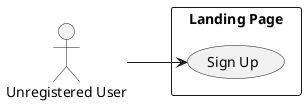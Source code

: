 @startuml
left to right direction
actor "Unregistered User" as user

rectangle "Landing Page" {
  usecase "Sign Up" as UC1
}

user --> UC1

@enduml